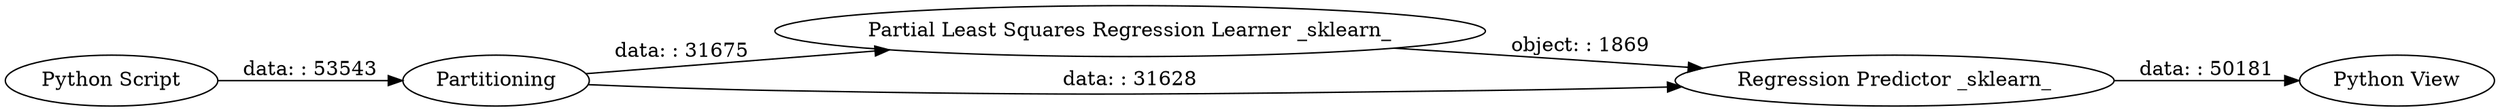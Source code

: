 digraph {
	"6042308348712650132_1" [label="Partial Least Squares Regression Learner _sklearn_"]
	"6042308348712650132_2" [label="Python Script"]
	"6042308348712650132_3" [label=Partitioning]
	"6042308348712650132_4" [label="Regression Predictor _sklearn_"]
	"6042308348712650132_5" [label="Python View"]
	"6042308348712650132_3" -> "6042308348712650132_1" [label="data: : 31675"]
	"6042308348712650132_4" -> "6042308348712650132_5" [label="data: : 50181"]
	"6042308348712650132_1" -> "6042308348712650132_4" [label="object: : 1869"]
	"6042308348712650132_2" -> "6042308348712650132_3" [label="data: : 53543"]
	"6042308348712650132_3" -> "6042308348712650132_4" [label="data: : 31628"]
	rankdir=LR
}
